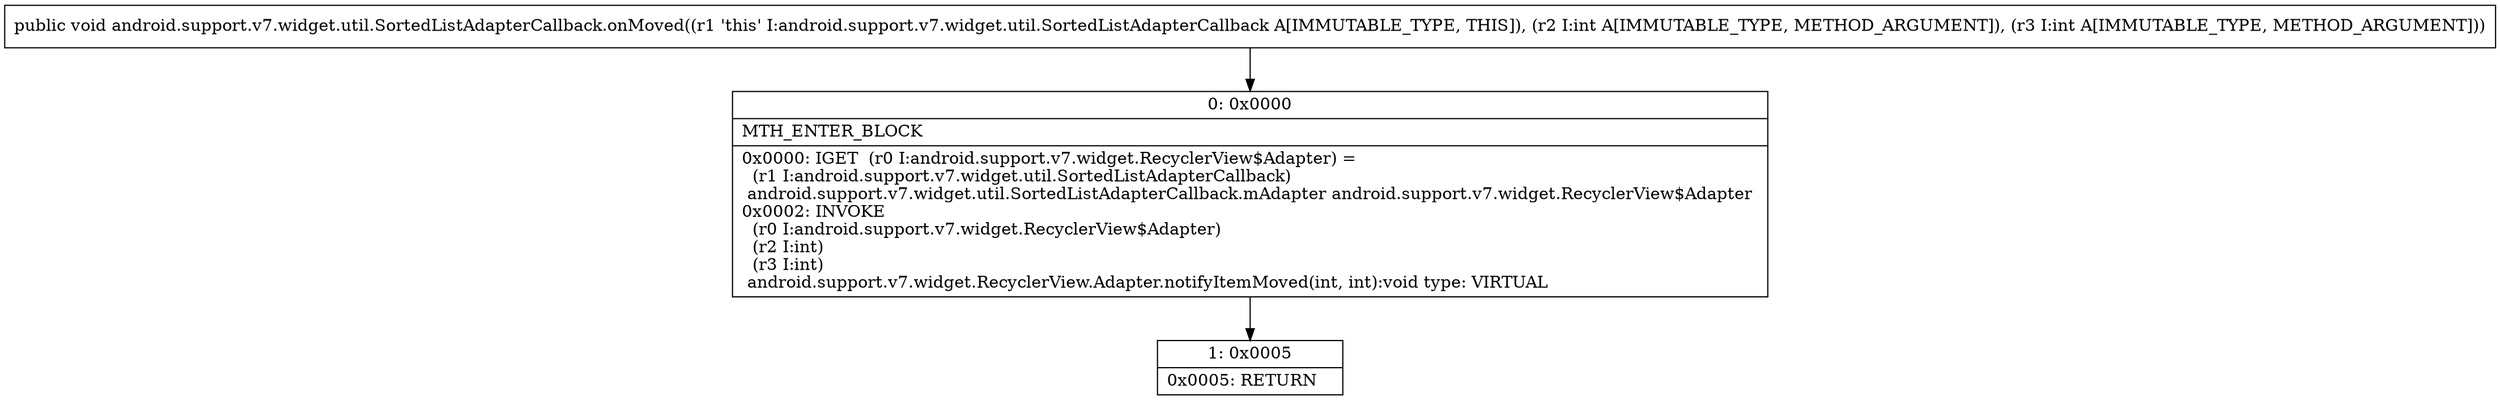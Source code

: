 digraph "CFG forandroid.support.v7.widget.util.SortedListAdapterCallback.onMoved(II)V" {
Node_0 [shape=record,label="{0\:\ 0x0000|MTH_ENTER_BLOCK\l|0x0000: IGET  (r0 I:android.support.v7.widget.RecyclerView$Adapter) = \l  (r1 I:android.support.v7.widget.util.SortedListAdapterCallback)\l android.support.v7.widget.util.SortedListAdapterCallback.mAdapter android.support.v7.widget.RecyclerView$Adapter \l0x0002: INVOKE  \l  (r0 I:android.support.v7.widget.RecyclerView$Adapter)\l  (r2 I:int)\l  (r3 I:int)\l android.support.v7.widget.RecyclerView.Adapter.notifyItemMoved(int, int):void type: VIRTUAL \l}"];
Node_1 [shape=record,label="{1\:\ 0x0005|0x0005: RETURN   \l}"];
MethodNode[shape=record,label="{public void android.support.v7.widget.util.SortedListAdapterCallback.onMoved((r1 'this' I:android.support.v7.widget.util.SortedListAdapterCallback A[IMMUTABLE_TYPE, THIS]), (r2 I:int A[IMMUTABLE_TYPE, METHOD_ARGUMENT]), (r3 I:int A[IMMUTABLE_TYPE, METHOD_ARGUMENT])) }"];
MethodNode -> Node_0;
Node_0 -> Node_1;
}

